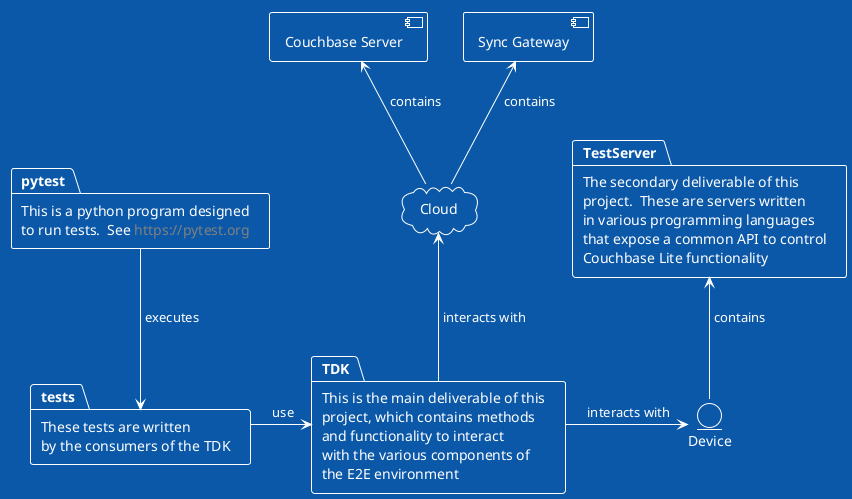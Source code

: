@startuml Architecture
!theme amiga

package pytest [
    This is a python program designed
    to run tests.  See <color:gray>https://pytest.org</color>
]

package tests [
    These tests are written 
    by the consumers of the TDK
]

package TDK [
    This is the main deliverable of this
    project, which contains methods
    and functionality to interact
    with the various components of
    the E2E environment
]

cloud Cloud
entity Device

package TestServer [
    The secondary deliverable of this
    project.  These are servers written
    in various programming languages
    that expose a common API to control
    Couchbase Lite functionality
]

component cbs as "Couchbase Server"
component sgw as "Sync Gateway"

pytest --> tests : " executes"
tests -right-> TDK : " use"
TDK -up-> Cloud : " interacts with"
TDK -right-> Device : " interacts with"
Device -up-> TestServer : " contains"
Cloud -up-> sgw : " contains"
Cloud -up-> cbs : " contains"